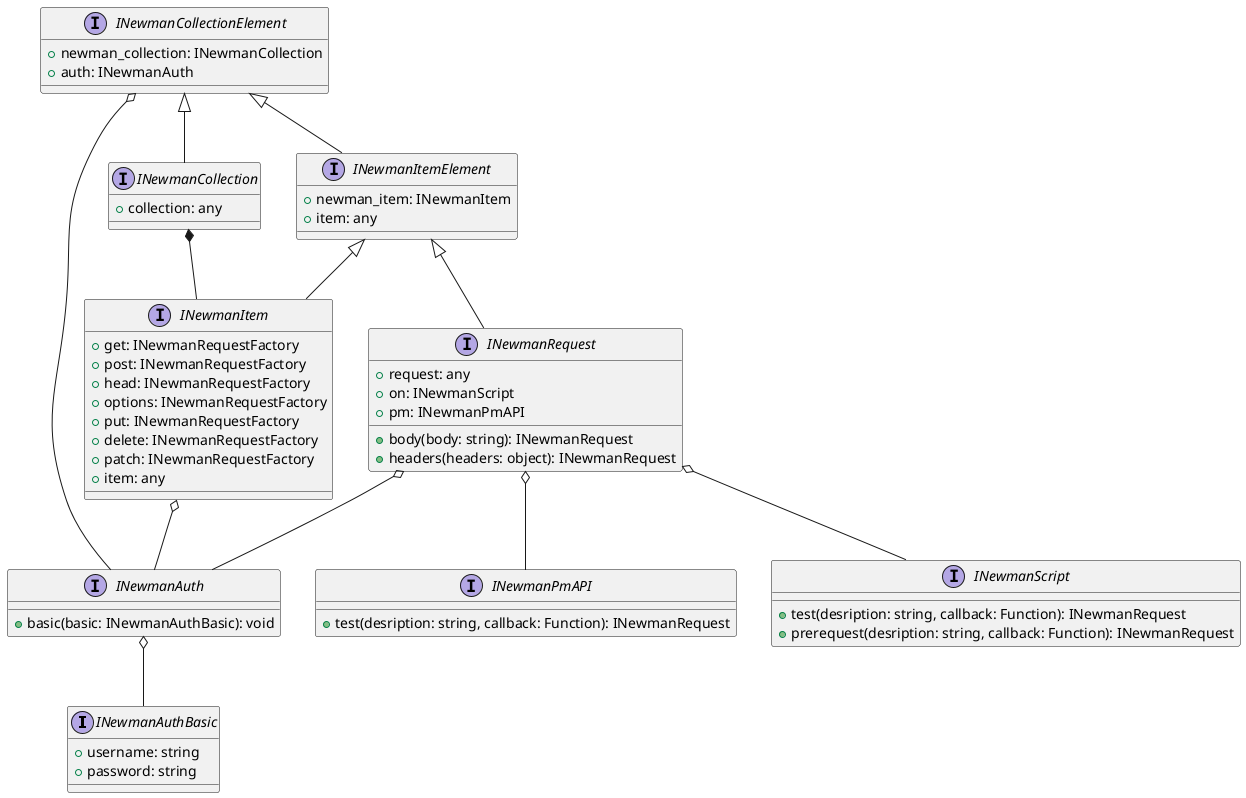 @startuml
interface INewmanAuthBasic {
    +username: string
    +password: string
}
interface INewmanAuth {
    +basic(basic: INewmanAuthBasic): void
}
interface INewmanPmAPI {
    +test(desription: string, callback: Function): INewmanRequest
}
interface INewmanCollectionElement {
    +newman_collection: INewmanCollection
    +auth: INewmanAuth
}
interface INewmanCollection extends INewmanCollectionElement {
    +collection: any
}
interface INewmanItemElement extends INewmanCollectionElement {
    +newman_item: INewmanItem
    +item: any
}

interface INewmanItem extends INewmanItemElement {
    +get: INewmanRequestFactory
    +post: INewmanRequestFactory
    +head: INewmanRequestFactory
    +options: INewmanRequestFactory
    +put: INewmanRequestFactory
    +delete: INewmanRequestFactory
    +patch: INewmanRequestFactory
    +item: any
}
interface INewmanScript {
    +test(desription: string, callback: Function): INewmanRequest
    +prerequest(desription: string, callback: Function): INewmanRequest
}
interface INewmanRequest extends INewmanItemElement {
    +request: any
    +body(body: string): INewmanRequest
    +on: INewmanScript
    +headers(headers: object): INewmanRequest
    +pm: INewmanPmAPI
}

INewmanCollection *-- INewmanItem
INewmanCollectionElement o-- INewmanAuth
INewmanRequest o-- INewmanAuth
INewmanItem o-- INewmanAuth
INewmanAuth o-- INewmanAuthBasic
INewmanRequest o-- INewmanPmAPI
INewmanRequest o-- INewmanScript


@enduml